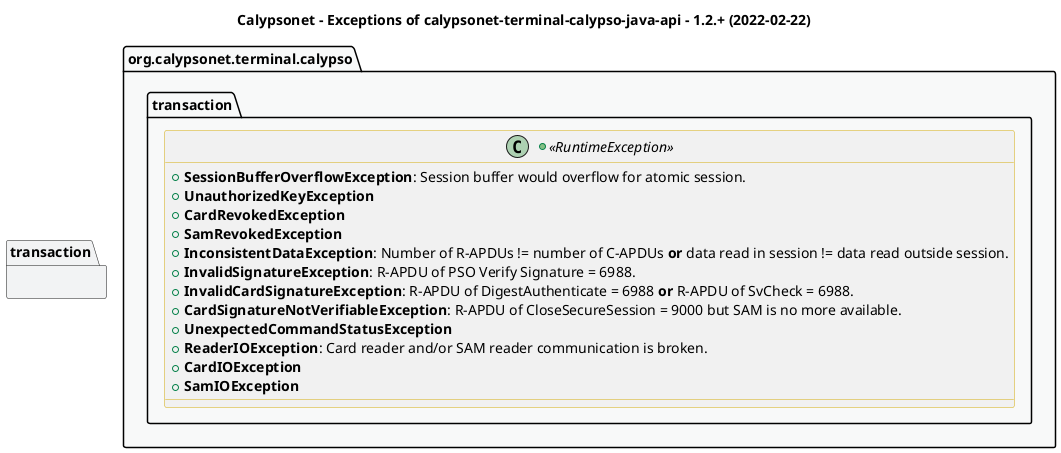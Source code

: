 @startuml
title
    Calypsonet - Exceptions of calypsonet-terminal-calypso-java-api - 1.2.+ (2022-02-22)
end title

' == THEME ==

'Couleurs issues de : https://htmlcolorcodes.com/fr/tableau-de-couleur/tableau-de-couleur-design-plat/
!define C_GREY1 F8F9F9
!define C_GREY2 F2F3F4
!define C_GREY3 E5E7E9
!define C_GREY4 D7DBDD
!define C_GREY5 CACFD2
!define C_GREY6 BDC3C7
!define C_LINK 3498DB
!define C_USE 27AE60

skinparam Shadowing false
skinparam ClassFontStyle italic
skinparam ClassBorderColor #D4AC0D
skinparam stereotypeABorderColor #A9DCDF
skinparam stereotypeIBorderColor #B4A7E5
skinparam stereotypeCBorderColor #ADD1B2
skinparam stereotypeEBorderColor #EB93DF
' Red
skinparam ClassBackgroundColor<<red>> #FDEDEC
skinparam ClassBorderColor<<red>> #E74C3C
hide <<red>> stereotype
' Purple
skinparam ClassBackgroundColor<<purple>> #F4ECF7
skinparam ClassBorderColor<<purple>> #8E44AD
hide <<purple>> stereotype
' blue
skinparam ClassBackgroundColor<<blue>> #EBF5FB
skinparam ClassBorderColor<<blue>> #3498DB
hide <<blue>> stereotype
' Green
skinparam ClassBackgroundColor<<green>> #E9F7EF
skinparam ClassBorderColor<<green>> #27AE60
hide <<green>> stereotype
' Grey
skinparam ClassBackgroundColor<<grey>> #EAECEE
skinparam ClassBorderColor<<grey>> #2C3E50
hide <<grey>> stereotype

' == CONTENT ==

package "org.calypsonet.terminal.calypso" as api {
    package transaction {
        +class "<<RuntimeException>>" as RuntimeException {
            +**SessionBufferOverflowException**: Session buffer would overflow for atomic session.
            +**UnauthorizedKeyException**
            +**CardRevokedException**
            +**SamRevokedException**
            +**InconsistentDataException**: Number of R-APDUs != number of C-APDUs **or** data read in session != data read outside session.
            +**InvalidSignatureException**: R-APDU of PSO Verify Signature = 6988.
            +**InvalidCardSignatureException**: R-APDU of DigestAuthenticate = 6988 **or** R-APDU of SvCheck = 6988.
            +**CardSignatureNotVerifiableException**: R-APDU of CloseSecureSession = 9000 but SAM is no more available.
            +**UnexpectedCommandStatusException**
            +**ReaderIOException**: Card reader and/or SAM reader communication is broken.
            +**CardIOException**
            +**SamIOException**
        }
    }
}

' Associations

' == LAYOUT ==

'CardTransactionException -[hidden]left- SessionBufferOverflowException

' == STYLE ==

package api #C_GREY1 {}
package transaction #C_GREY2 {}


@enduml